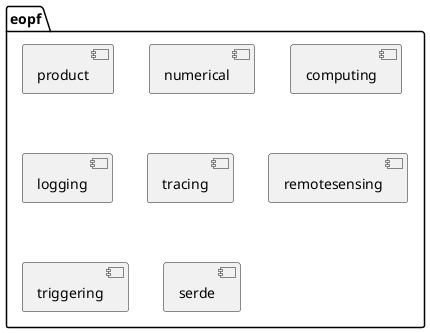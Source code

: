 @startuml
package "eopf" {
    [product]
    [numerical]
    [computing]
    [logging]
    [tracing]
    [remotesensing]
    [triggering]
    [serde]
}

@enduml
